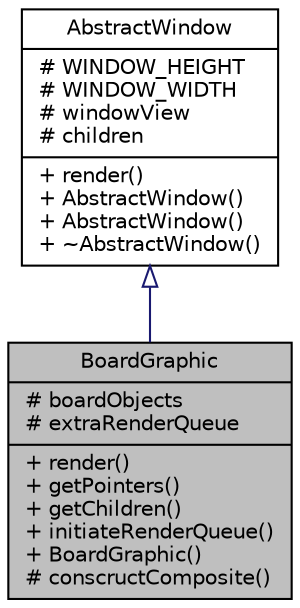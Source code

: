 digraph "BoardGraphic"
{
 // INTERACTIVE_SVG=YES
 // LATEX_PDF_SIZE
  bgcolor="transparent";
  edge [fontname="Helvetica",fontsize="10",labelfontname="Helvetica",labelfontsize="10"];
  node [fontname="Helvetica",fontsize="10",shape=record];
  Node1 [label="{BoardGraphic\n|# boardObjects\l# extraRenderQueue\l|+ render()\l+ getPointers()\l+ getChildren()\l+ initiateRenderQueue()\l+ BoardGraphic()\l# conscructComposite()\l}",height=0.2,width=0.4,color="black", fillcolor="grey75", style="filled", fontcolor="black",tooltip="Class responsible for board updates and render."];
  Node2 -> Node1 [dir="back",color="midnightblue",fontsize="10",style="solid",arrowtail="onormal",fontname="Helvetica"];
  Node2 [label="{AbstractWindow\n|# WINDOW_HEIGHT\l# WINDOW_WIDTH\l# windowView\l# children\l|+ render()\l+ AbstractWindow()\l+ AbstractWindow()\l+ ~AbstractWindow()\l}",height=0.2,width=0.4,color="black",URL="$class_abstract_window.html",tooltip="Contains main SFML functions."];
}
